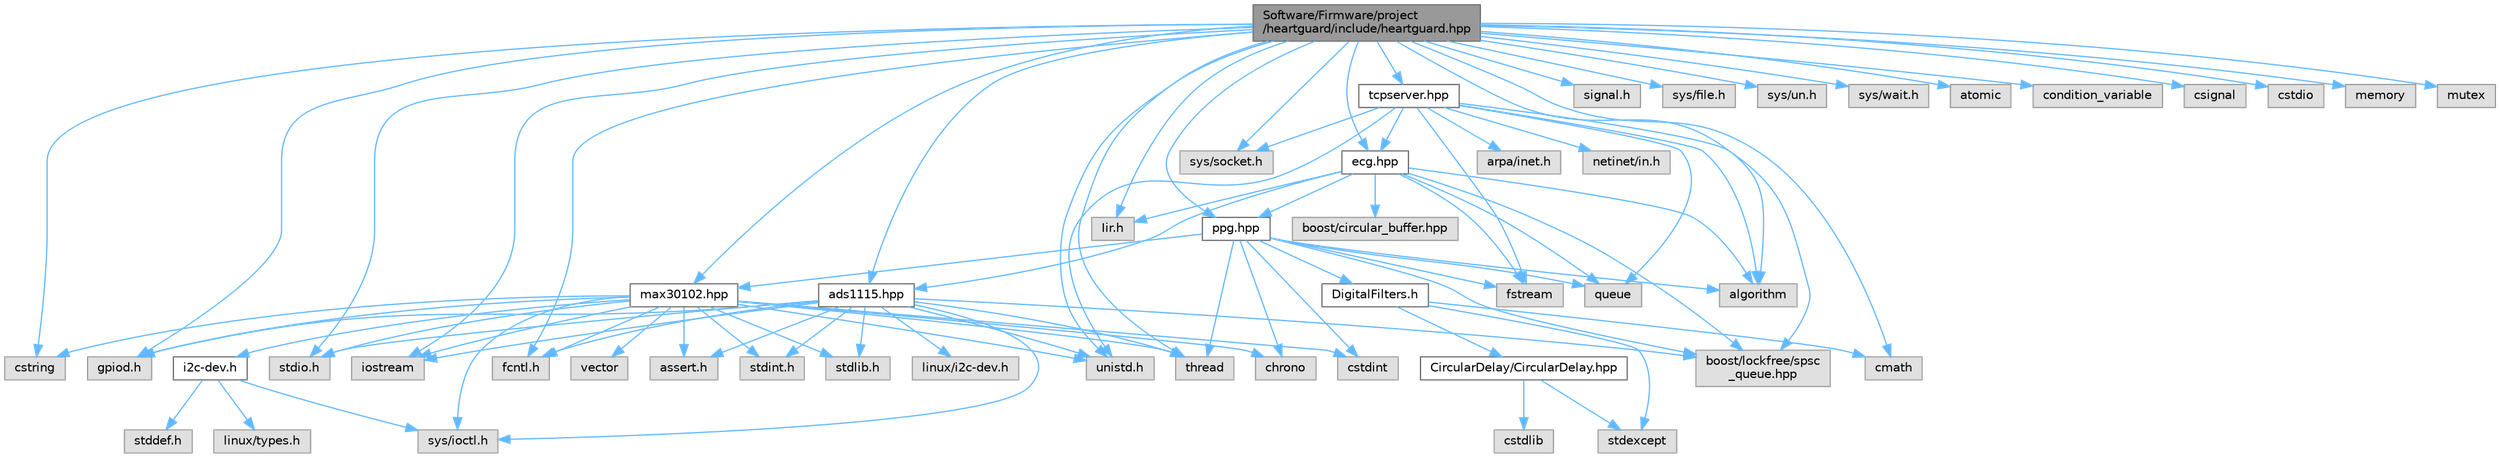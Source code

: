digraph "Software/Firmware/project/heartguard/include/heartguard.hpp"
{
 // LATEX_PDF_SIZE
  bgcolor="transparent";
  edge [fontname=Helvetica,fontsize=10,labelfontname=Helvetica,labelfontsize=10];
  node [fontname=Helvetica,fontsize=10,shape=box,height=0.2,width=0.4];
  Node1 [id="Node000001",label="Software/Firmware/project\l/heartguard/include/heartguard.hpp",height=0.2,width=0.4,color="gray40", fillcolor="grey60", style="filled", fontcolor="black",tooltip=" "];
  Node1 -> Node2 [id="edge88_Node000001_Node000002",color="steelblue1",style="solid",tooltip=" "];
  Node2 [id="Node000002",label="fcntl.h",height=0.2,width=0.4,color="grey60", fillcolor="#E0E0E0", style="filled",tooltip=" "];
  Node1 -> Node3 [id="edge89_Node000001_Node000003",color="steelblue1",style="solid",tooltip=" "];
  Node3 [id="Node000003",label="gpiod.h",height=0.2,width=0.4,color="grey60", fillcolor="#E0E0E0", style="filled",tooltip=" "];
  Node1 -> Node4 [id="edge90_Node000001_Node000004",color="steelblue1",style="solid",tooltip=" "];
  Node4 [id="Node000004",label="signal.h",height=0.2,width=0.4,color="grey60", fillcolor="#E0E0E0", style="filled",tooltip=" "];
  Node1 -> Node5 [id="edge91_Node000001_Node000005",color="steelblue1",style="solid",tooltip=" "];
  Node5 [id="Node000005",label="stdio.h",height=0.2,width=0.4,color="grey60", fillcolor="#E0E0E0", style="filled",tooltip=" "];
  Node1 -> Node6 [id="edge92_Node000001_Node000006",color="steelblue1",style="solid",tooltip=" "];
  Node6 [id="Node000006",label="sys/file.h",height=0.2,width=0.4,color="grey60", fillcolor="#E0E0E0", style="filled",tooltip=" "];
  Node1 -> Node7 [id="edge93_Node000001_Node000007",color="steelblue1",style="solid",tooltip=" "];
  Node7 [id="Node000007",label="sys/socket.h",height=0.2,width=0.4,color="grey60", fillcolor="#E0E0E0", style="filled",tooltip=" "];
  Node1 -> Node8 [id="edge94_Node000001_Node000008",color="steelblue1",style="solid",tooltip=" "];
  Node8 [id="Node000008",label="sys/un.h",height=0.2,width=0.4,color="grey60", fillcolor="#E0E0E0", style="filled",tooltip=" "];
  Node1 -> Node9 [id="edge95_Node000001_Node000009",color="steelblue1",style="solid",tooltip=" "];
  Node9 [id="Node000009",label="sys/wait.h",height=0.2,width=0.4,color="grey60", fillcolor="#E0E0E0", style="filled",tooltip=" "];
  Node1 -> Node10 [id="edge96_Node000001_Node000010",color="steelblue1",style="solid",tooltip=" "];
  Node10 [id="Node000010",label="unistd.h",height=0.2,width=0.4,color="grey60", fillcolor="#E0E0E0", style="filled",tooltip=" "];
  Node1 -> Node11 [id="edge97_Node000001_Node000011",color="steelblue1",style="solid",tooltip=" "];
  Node11 [id="Node000011",label="algorithm",height=0.2,width=0.4,color="grey60", fillcolor="#E0E0E0", style="filled",tooltip=" "];
  Node1 -> Node12 [id="edge98_Node000001_Node000012",color="steelblue1",style="solid",tooltip=" "];
  Node12 [id="Node000012",label="atomic",height=0.2,width=0.4,color="grey60", fillcolor="#E0E0E0", style="filled",tooltip=" "];
  Node1 -> Node13 [id="edge99_Node000001_Node000013",color="steelblue1",style="solid",tooltip=" "];
  Node13 [id="Node000013",label="cmath",height=0.2,width=0.4,color="grey60", fillcolor="#E0E0E0", style="filled",tooltip=" "];
  Node1 -> Node14 [id="edge100_Node000001_Node000014",color="steelblue1",style="solid",tooltip=" "];
  Node14 [id="Node000014",label="condition_variable",height=0.2,width=0.4,color="grey60", fillcolor="#E0E0E0", style="filled",tooltip=" "];
  Node1 -> Node15 [id="edge101_Node000001_Node000015",color="steelblue1",style="solid",tooltip=" "];
  Node15 [id="Node000015",label="csignal",height=0.2,width=0.4,color="grey60", fillcolor="#E0E0E0", style="filled",tooltip=" "];
  Node1 -> Node16 [id="edge102_Node000001_Node000016",color="steelblue1",style="solid",tooltip=" "];
  Node16 [id="Node000016",label="cstdio",height=0.2,width=0.4,color="grey60", fillcolor="#E0E0E0", style="filled",tooltip=" "];
  Node1 -> Node17 [id="edge103_Node000001_Node000017",color="steelblue1",style="solid",tooltip=" "];
  Node17 [id="Node000017",label="cstring",height=0.2,width=0.4,color="grey60", fillcolor="#E0E0E0", style="filled",tooltip=" "];
  Node1 -> Node18 [id="edge104_Node000001_Node000018",color="steelblue1",style="solid",tooltip=" "];
  Node18 [id="Node000018",label="iostream",height=0.2,width=0.4,color="grey60", fillcolor="#E0E0E0", style="filled",tooltip=" "];
  Node1 -> Node19 [id="edge105_Node000001_Node000019",color="steelblue1",style="solid",tooltip=" "];
  Node19 [id="Node000019",label="memory",height=0.2,width=0.4,color="grey60", fillcolor="#E0E0E0", style="filled",tooltip=" "];
  Node1 -> Node20 [id="edge106_Node000001_Node000020",color="steelblue1",style="solid",tooltip=" "];
  Node20 [id="Node000020",label="mutex",height=0.2,width=0.4,color="grey60", fillcolor="#E0E0E0", style="filled",tooltip=" "];
  Node1 -> Node21 [id="edge107_Node000001_Node000021",color="steelblue1",style="solid",tooltip=" "];
  Node21 [id="Node000021",label="thread",height=0.2,width=0.4,color="grey60", fillcolor="#E0E0E0", style="filled",tooltip=" "];
  Node1 -> Node22 [id="edge108_Node000001_Node000022",color="steelblue1",style="solid",tooltip=" "];
  Node22 [id="Node000022",label="Iir.h",height=0.2,width=0.4,color="grey60", fillcolor="#E0E0E0", style="filled",tooltip=" "];
  Node1 -> Node23 [id="edge109_Node000001_Node000023",color="steelblue1",style="solid",tooltip=" "];
  Node23 [id="Node000023",label="ads1115.hpp",height=0.2,width=0.4,color="grey40", fillcolor="white", style="filled",URL="$ads1115_8hpp.html",tooltip=" "];
  Node23 -> Node24 [id="edge110_Node000023_Node000024",color="steelblue1",style="solid",tooltip=" "];
  Node24 [id="Node000024",label="assert.h",height=0.2,width=0.4,color="grey60", fillcolor="#E0E0E0", style="filled",tooltip=" "];
  Node23 -> Node2 [id="edge111_Node000023_Node000002",color="steelblue1",style="solid",tooltip=" "];
  Node23 -> Node3 [id="edge112_Node000023_Node000003",color="steelblue1",style="solid",tooltip=" "];
  Node23 -> Node25 [id="edge113_Node000023_Node000025",color="steelblue1",style="solid",tooltip=" "];
  Node25 [id="Node000025",label="linux/i2c-dev.h",height=0.2,width=0.4,color="grey60", fillcolor="#E0E0E0", style="filled",tooltip=" "];
  Node23 -> Node26 [id="edge114_Node000023_Node000026",color="steelblue1",style="solid",tooltip=" "];
  Node26 [id="Node000026",label="stdint.h",height=0.2,width=0.4,color="grey60", fillcolor="#E0E0E0", style="filled",tooltip=" "];
  Node23 -> Node5 [id="edge115_Node000023_Node000005",color="steelblue1",style="solid",tooltip=" "];
  Node23 -> Node27 [id="edge116_Node000023_Node000027",color="steelblue1",style="solid",tooltip=" "];
  Node27 [id="Node000027",label="stdlib.h",height=0.2,width=0.4,color="grey60", fillcolor="#E0E0E0", style="filled",tooltip=" "];
  Node23 -> Node28 [id="edge117_Node000023_Node000028",color="steelblue1",style="solid",tooltip=" "];
  Node28 [id="Node000028",label="sys/ioctl.h",height=0.2,width=0.4,color="grey60", fillcolor="#E0E0E0", style="filled",tooltip=" "];
  Node23 -> Node10 [id="edge118_Node000023_Node000010",color="steelblue1",style="solid",tooltip=" "];
  Node23 -> Node29 [id="edge119_Node000023_Node000029",color="steelblue1",style="solid",tooltip=" "];
  Node29 [id="Node000029",label="boost/lockfree/spsc\l_queue.hpp",height=0.2,width=0.4,color="grey60", fillcolor="#E0E0E0", style="filled",tooltip=" "];
  Node23 -> Node18 [id="edge120_Node000023_Node000018",color="steelblue1",style="solid",tooltip=" "];
  Node23 -> Node21 [id="edge121_Node000023_Node000021",color="steelblue1",style="solid",tooltip=" "];
  Node1 -> Node30 [id="edge122_Node000001_Node000030",color="steelblue1",style="solid",tooltip=" "];
  Node30 [id="Node000030",label="ecg.hpp",height=0.2,width=0.4,color="grey40", fillcolor="white", style="filled",URL="$ecg_8hpp.html",tooltip=" "];
  Node30 -> Node11 [id="edge123_Node000030_Node000011",color="steelblue1",style="solid",tooltip=" "];
  Node30 -> Node31 [id="edge124_Node000030_Node000031",color="steelblue1",style="solid",tooltip=" "];
  Node31 [id="Node000031",label="boost/circular_buffer.hpp",height=0.2,width=0.4,color="grey60", fillcolor="#E0E0E0", style="filled",tooltip=" "];
  Node30 -> Node29 [id="edge125_Node000030_Node000029",color="steelblue1",style="solid",tooltip=" "];
  Node30 -> Node32 [id="edge126_Node000030_Node000032",color="steelblue1",style="solid",tooltip=" "];
  Node32 [id="Node000032",label="fstream",height=0.2,width=0.4,color="grey60", fillcolor="#E0E0E0", style="filled",tooltip=" "];
  Node30 -> Node33 [id="edge127_Node000030_Node000033",color="steelblue1",style="solid",tooltip=" "];
  Node33 [id="Node000033",label="queue",height=0.2,width=0.4,color="grey60", fillcolor="#E0E0E0", style="filled",tooltip=" "];
  Node30 -> Node22 [id="edge128_Node000030_Node000022",color="steelblue1",style="solid",tooltip=" "];
  Node30 -> Node23 [id="edge129_Node000030_Node000023",color="steelblue1",style="solid",tooltip=" "];
  Node30 -> Node34 [id="edge130_Node000030_Node000034",color="steelblue1",style="solid",tooltip=" "];
  Node34 [id="Node000034",label="ppg.hpp",height=0.2,width=0.4,color="grey40", fillcolor="white", style="filled",URL="$ppg_8hpp.html",tooltip=" "];
  Node34 -> Node11 [id="edge131_Node000034_Node000011",color="steelblue1",style="solid",tooltip=" "];
  Node34 -> Node29 [id="edge132_Node000034_Node000029",color="steelblue1",style="solid",tooltip=" "];
  Node34 -> Node35 [id="edge133_Node000034_Node000035",color="steelblue1",style="solid",tooltip=" "];
  Node35 [id="Node000035",label="chrono",height=0.2,width=0.4,color="grey60", fillcolor="#E0E0E0", style="filled",tooltip=" "];
  Node34 -> Node36 [id="edge134_Node000034_Node000036",color="steelblue1",style="solid",tooltip=" "];
  Node36 [id="Node000036",label="cstdint",height=0.2,width=0.4,color="grey60", fillcolor="#E0E0E0", style="filled",tooltip=" "];
  Node34 -> Node32 [id="edge135_Node000034_Node000032",color="steelblue1",style="solid",tooltip=" "];
  Node34 -> Node33 [id="edge136_Node000034_Node000033",color="steelblue1",style="solid",tooltip=" "];
  Node34 -> Node21 [id="edge137_Node000034_Node000021",color="steelblue1",style="solid",tooltip=" "];
  Node34 -> Node37 [id="edge138_Node000034_Node000037",color="steelblue1",style="solid",tooltip=" "];
  Node37 [id="Node000037",label="DigitalFilters.h",height=0.2,width=0.4,color="grey40", fillcolor="white", style="filled",URL="$DigitalFilters_8h.html",tooltip=" "];
  Node37 -> Node13 [id="edge139_Node000037_Node000013",color="steelblue1",style="solid",tooltip=" "];
  Node37 -> Node38 [id="edge140_Node000037_Node000038",color="steelblue1",style="solid",tooltip=" "];
  Node38 [id="Node000038",label="stdexcept",height=0.2,width=0.4,color="grey60", fillcolor="#E0E0E0", style="filled",tooltip=" "];
  Node37 -> Node39 [id="edge141_Node000037_Node000039",color="steelblue1",style="solid",tooltip=" "];
  Node39 [id="Node000039",label="CircularDelay/CircularDelay.hpp",height=0.2,width=0.4,color="grey40", fillcolor="white", style="filled",URL="$CircularDelay_8hpp.html",tooltip=" "];
  Node39 -> Node40 [id="edge142_Node000039_Node000040",color="steelblue1",style="solid",tooltip=" "];
  Node40 [id="Node000040",label="cstdlib",height=0.2,width=0.4,color="grey60", fillcolor="#E0E0E0", style="filled",tooltip=" "];
  Node39 -> Node38 [id="edge143_Node000039_Node000038",color="steelblue1",style="solid",tooltip=" "];
  Node34 -> Node41 [id="edge144_Node000034_Node000041",color="steelblue1",style="solid",tooltip=" "];
  Node41 [id="Node000041",label="max30102.hpp",height=0.2,width=0.4,color="grey40", fillcolor="white", style="filled",URL="$max30102_8hpp.html",tooltip=" "];
  Node41 -> Node24 [id="edge145_Node000041_Node000024",color="steelblue1",style="solid",tooltip=" "];
  Node41 -> Node2 [id="edge146_Node000041_Node000002",color="steelblue1",style="solid",tooltip=" "];
  Node41 -> Node3 [id="edge147_Node000041_Node000003",color="steelblue1",style="solid",tooltip=" "];
  Node41 -> Node26 [id="edge148_Node000041_Node000026",color="steelblue1",style="solid",tooltip=" "];
  Node41 -> Node5 [id="edge149_Node000041_Node000005",color="steelblue1",style="solid",tooltip=" "];
  Node41 -> Node27 [id="edge150_Node000041_Node000027",color="steelblue1",style="solid",tooltip=" "];
  Node41 -> Node28 [id="edge151_Node000041_Node000028",color="steelblue1",style="solid",tooltip=" "];
  Node41 -> Node10 [id="edge152_Node000041_Node000010",color="steelblue1",style="solid",tooltip=" "];
  Node41 -> Node35 [id="edge153_Node000041_Node000035",color="steelblue1",style="solid",tooltip=" "];
  Node41 -> Node36 [id="edge154_Node000041_Node000036",color="steelblue1",style="solid",tooltip=" "];
  Node41 -> Node17 [id="edge155_Node000041_Node000017",color="steelblue1",style="solid",tooltip=" "];
  Node41 -> Node18 [id="edge156_Node000041_Node000018",color="steelblue1",style="solid",tooltip=" "];
  Node41 -> Node21 [id="edge157_Node000041_Node000021",color="steelblue1",style="solid",tooltip=" "];
  Node41 -> Node42 [id="edge158_Node000041_Node000042",color="steelblue1",style="solid",tooltip=" "];
  Node42 [id="Node000042",label="vector",height=0.2,width=0.4,color="grey60", fillcolor="#E0E0E0", style="filled",tooltip=" "];
  Node41 -> Node43 [id="edge159_Node000041_Node000043",color="steelblue1",style="solid",tooltip=" "];
  Node43 [id="Node000043",label="i2c-dev.h",height=0.2,width=0.4,color="grey40", fillcolor="white", style="filled",URL="$i2c-dev_8h.html",tooltip=" "];
  Node43 -> Node44 [id="edge160_Node000043_Node000044",color="steelblue1",style="solid",tooltip=" "];
  Node44 [id="Node000044",label="linux/types.h",height=0.2,width=0.4,color="grey60", fillcolor="#E0E0E0", style="filled",tooltip=" "];
  Node43 -> Node45 [id="edge161_Node000043_Node000045",color="steelblue1",style="solid",tooltip=" "];
  Node45 [id="Node000045",label="stddef.h",height=0.2,width=0.4,color="grey60", fillcolor="#E0E0E0", style="filled",tooltip=" "];
  Node43 -> Node28 [id="edge162_Node000043_Node000028",color="steelblue1",style="solid",tooltip=" "];
  Node1 -> Node41 [id="edge163_Node000001_Node000041",color="steelblue1",style="solid",tooltip=" "];
  Node1 -> Node34 [id="edge164_Node000001_Node000034",color="steelblue1",style="solid",tooltip=" "];
  Node1 -> Node46 [id="edge165_Node000001_Node000046",color="steelblue1",style="solid",tooltip=" "];
  Node46 [id="Node000046",label="tcpserver.hpp",height=0.2,width=0.4,color="grey40", fillcolor="white", style="filled",URL="$tcpserver_8hpp.html",tooltip=" "];
  Node46 -> Node47 [id="edge166_Node000046_Node000047",color="steelblue1",style="solid",tooltip=" "];
  Node47 [id="Node000047",label="arpa/inet.h",height=0.2,width=0.4,color="grey60", fillcolor="#E0E0E0", style="filled",tooltip=" "];
  Node46 -> Node48 [id="edge167_Node000046_Node000048",color="steelblue1",style="solid",tooltip=" "];
  Node48 [id="Node000048",label="netinet/in.h",height=0.2,width=0.4,color="grey60", fillcolor="#E0E0E0", style="filled",tooltip=" "];
  Node46 -> Node7 [id="edge168_Node000046_Node000007",color="steelblue1",style="solid",tooltip=" "];
  Node46 -> Node10 [id="edge169_Node000046_Node000010",color="steelblue1",style="solid",tooltip=" "];
  Node46 -> Node11 [id="edge170_Node000046_Node000011",color="steelblue1",style="solid",tooltip=" "];
  Node46 -> Node29 [id="edge171_Node000046_Node000029",color="steelblue1",style="solid",tooltip=" "];
  Node46 -> Node32 [id="edge172_Node000046_Node000032",color="steelblue1",style="solid",tooltip=" "];
  Node46 -> Node33 [id="edge173_Node000046_Node000033",color="steelblue1",style="solid",tooltip=" "];
  Node46 -> Node30 [id="edge174_Node000046_Node000030",color="steelblue1",style="solid",tooltip=" "];
}
